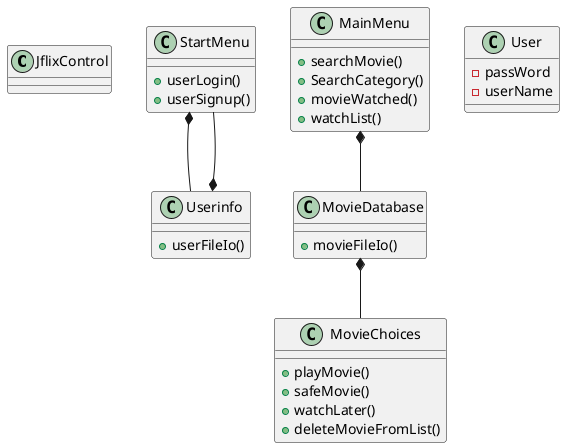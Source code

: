@startuml

class JflixControl

class StartMenu

StartMenu : + userLogin()
StartMenu : + userSignup()

class MainMenu
MainMenu : +searchMovie()
MainMenu : +SearchCategory()
MainMenu : +movieWatched()
MainMenu : +watchList()

class Userinfo
Userinfo : +userFileIo()


class User
User : -passWord
User : -userName


class MovieDatabase
MovieDatabase : +movieFileIo()

class MovieChoices
MovieChoices : +playMovie()
MovieChoices : +safeMovie()
MovieChoices : +watchLater()
MovieChoices : +deleteMovieFromList()


MainMenu *-- MovieDatabase
MovieDatabase *-- MovieChoices
StartMenu *-- Userinfo
StartMenu --* Userinfo


@enduml